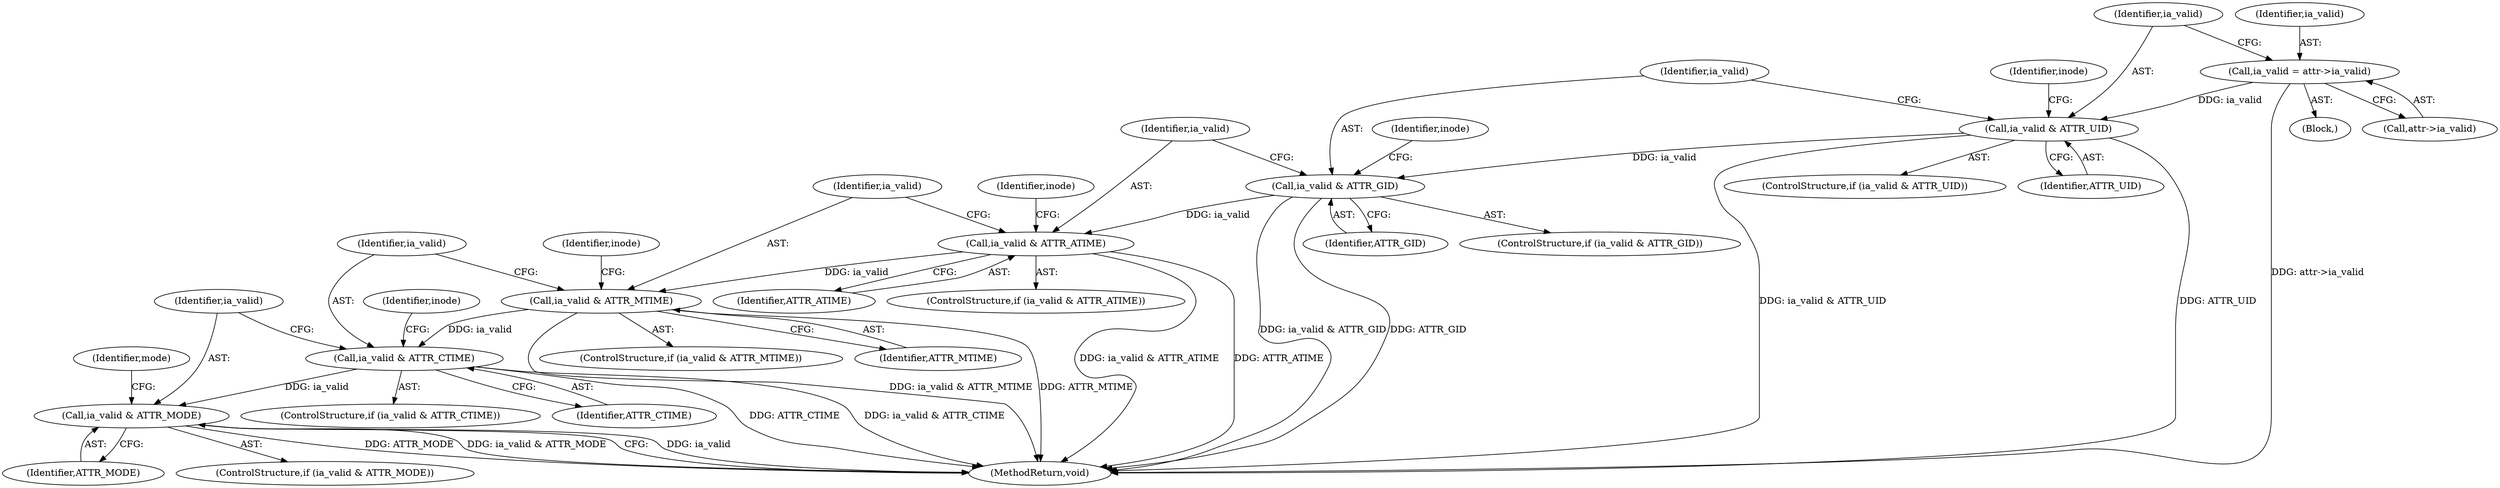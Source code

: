 digraph "0_linux_23adbe12ef7d3d4195e80800ab36b37bee28cd03_0@pointer" {
"1000105" [label="(Call,ia_valid = attr->ia_valid)"];
"1000111" [label="(Call,ia_valid & ATTR_UID)"];
"1000122" [label="(Call,ia_valid & ATTR_GID)"];
"1000133" [label="(Call,ia_valid & ATTR_ATIME)"];
"1000150" [label="(Call,ia_valid & ATTR_MTIME)"];
"1000167" [label="(Call,ia_valid & ATTR_CTIME)"];
"1000184" [label="(Call,ia_valid & ATTR_MODE)"];
"1000169" [label="(Identifier,ATTR_CTIME)"];
"1000134" [label="(Identifier,ia_valid)"];
"1000166" [label="(ControlStructure,if (ia_valid & ATTR_CTIME))"];
"1000186" [label="(Identifier,ATTR_MODE)"];
"1000184" [label="(Call,ia_valid & ATTR_MODE)"];
"1000151" [label="(Identifier,ia_valid)"];
"1000213" [label="(MethodReturn,void)"];
"1000167" [label="(Call,ia_valid & ATTR_CTIME)"];
"1000172" [label="(Identifier,inode)"];
"1000123" [label="(Identifier,ia_valid)"];
"1000113" [label="(Identifier,ATTR_UID)"];
"1000107" [label="(Call,attr->ia_valid)"];
"1000133" [label="(Call,ia_valid & ATTR_ATIME)"];
"1000116" [label="(Identifier,inode)"];
"1000132" [label="(ControlStructure,if (ia_valid & ATTR_ATIME))"];
"1000127" [label="(Identifier,inode)"];
"1000111" [label="(Call,ia_valid & ATTR_UID)"];
"1000124" [label="(Identifier,ATTR_GID)"];
"1000112" [label="(Identifier,ia_valid)"];
"1000103" [label="(Block,)"];
"1000152" [label="(Identifier,ATTR_MTIME)"];
"1000110" [label="(ControlStructure,if (ia_valid & ATTR_UID))"];
"1000185" [label="(Identifier,ia_valid)"];
"1000150" [label="(Call,ia_valid & ATTR_MTIME)"];
"1000135" [label="(Identifier,ATTR_ATIME)"];
"1000121" [label="(ControlStructure,if (ia_valid & ATTR_GID))"];
"1000168" [label="(Identifier,ia_valid)"];
"1000190" [label="(Identifier,mode)"];
"1000183" [label="(ControlStructure,if (ia_valid & ATTR_MODE))"];
"1000155" [label="(Identifier,inode)"];
"1000149" [label="(ControlStructure,if (ia_valid & ATTR_MTIME))"];
"1000122" [label="(Call,ia_valid & ATTR_GID)"];
"1000138" [label="(Identifier,inode)"];
"1000105" [label="(Call,ia_valid = attr->ia_valid)"];
"1000106" [label="(Identifier,ia_valid)"];
"1000105" -> "1000103"  [label="AST: "];
"1000105" -> "1000107"  [label="CFG: "];
"1000106" -> "1000105"  [label="AST: "];
"1000107" -> "1000105"  [label="AST: "];
"1000112" -> "1000105"  [label="CFG: "];
"1000105" -> "1000213"  [label="DDG: attr->ia_valid"];
"1000105" -> "1000111"  [label="DDG: ia_valid"];
"1000111" -> "1000110"  [label="AST: "];
"1000111" -> "1000113"  [label="CFG: "];
"1000112" -> "1000111"  [label="AST: "];
"1000113" -> "1000111"  [label="AST: "];
"1000116" -> "1000111"  [label="CFG: "];
"1000123" -> "1000111"  [label="CFG: "];
"1000111" -> "1000213"  [label="DDG: ATTR_UID"];
"1000111" -> "1000213"  [label="DDG: ia_valid & ATTR_UID"];
"1000111" -> "1000122"  [label="DDG: ia_valid"];
"1000122" -> "1000121"  [label="AST: "];
"1000122" -> "1000124"  [label="CFG: "];
"1000123" -> "1000122"  [label="AST: "];
"1000124" -> "1000122"  [label="AST: "];
"1000127" -> "1000122"  [label="CFG: "];
"1000134" -> "1000122"  [label="CFG: "];
"1000122" -> "1000213"  [label="DDG: ia_valid & ATTR_GID"];
"1000122" -> "1000213"  [label="DDG: ATTR_GID"];
"1000122" -> "1000133"  [label="DDG: ia_valid"];
"1000133" -> "1000132"  [label="AST: "];
"1000133" -> "1000135"  [label="CFG: "];
"1000134" -> "1000133"  [label="AST: "];
"1000135" -> "1000133"  [label="AST: "];
"1000138" -> "1000133"  [label="CFG: "];
"1000151" -> "1000133"  [label="CFG: "];
"1000133" -> "1000213"  [label="DDG: ia_valid & ATTR_ATIME"];
"1000133" -> "1000213"  [label="DDG: ATTR_ATIME"];
"1000133" -> "1000150"  [label="DDG: ia_valid"];
"1000150" -> "1000149"  [label="AST: "];
"1000150" -> "1000152"  [label="CFG: "];
"1000151" -> "1000150"  [label="AST: "];
"1000152" -> "1000150"  [label="AST: "];
"1000155" -> "1000150"  [label="CFG: "];
"1000168" -> "1000150"  [label="CFG: "];
"1000150" -> "1000213"  [label="DDG: ATTR_MTIME"];
"1000150" -> "1000213"  [label="DDG: ia_valid & ATTR_MTIME"];
"1000150" -> "1000167"  [label="DDG: ia_valid"];
"1000167" -> "1000166"  [label="AST: "];
"1000167" -> "1000169"  [label="CFG: "];
"1000168" -> "1000167"  [label="AST: "];
"1000169" -> "1000167"  [label="AST: "];
"1000172" -> "1000167"  [label="CFG: "];
"1000185" -> "1000167"  [label="CFG: "];
"1000167" -> "1000213"  [label="DDG: ATTR_CTIME"];
"1000167" -> "1000213"  [label="DDG: ia_valid & ATTR_CTIME"];
"1000167" -> "1000184"  [label="DDG: ia_valid"];
"1000184" -> "1000183"  [label="AST: "];
"1000184" -> "1000186"  [label="CFG: "];
"1000185" -> "1000184"  [label="AST: "];
"1000186" -> "1000184"  [label="AST: "];
"1000190" -> "1000184"  [label="CFG: "];
"1000213" -> "1000184"  [label="CFG: "];
"1000184" -> "1000213"  [label="DDG: ia_valid"];
"1000184" -> "1000213"  [label="DDG: ATTR_MODE"];
"1000184" -> "1000213"  [label="DDG: ia_valid & ATTR_MODE"];
}
